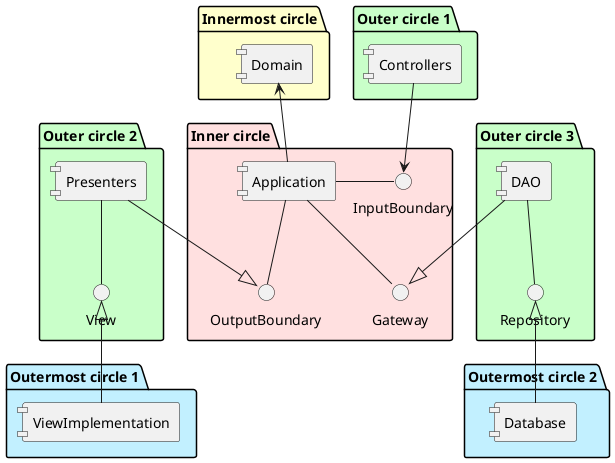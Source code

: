 @startuml
'https://plantuml.com/component-diagram
skinparam componentStyle uml1

package "Innermost circle" #Business{
    [Domain]
}

package "Inner circle" #Implementation {
    [Application] -u-> [Domain]  
    InputBoundary - [Application]
    [Application] -- OutputBoundary
    [Application] -- Gateway
}

package "Outer circle 1" #Technology {
    [Controllers] --> InputBoundary
}

package "Outer circle 2" #Technology {
    [Presenters] --|> OutputBoundary
    View -u- Presenters
}

package "Outer circle 3" #Technology {
    [DAO] --|> Gateway
    [DAO] -- Repository
}

package "Outermost circle 2" #Application {
    [Database] -u-|> Repository
}

package "Outermost circle 1" #Application {
    [ViewImplementation] -u-|> View
}
@enduml